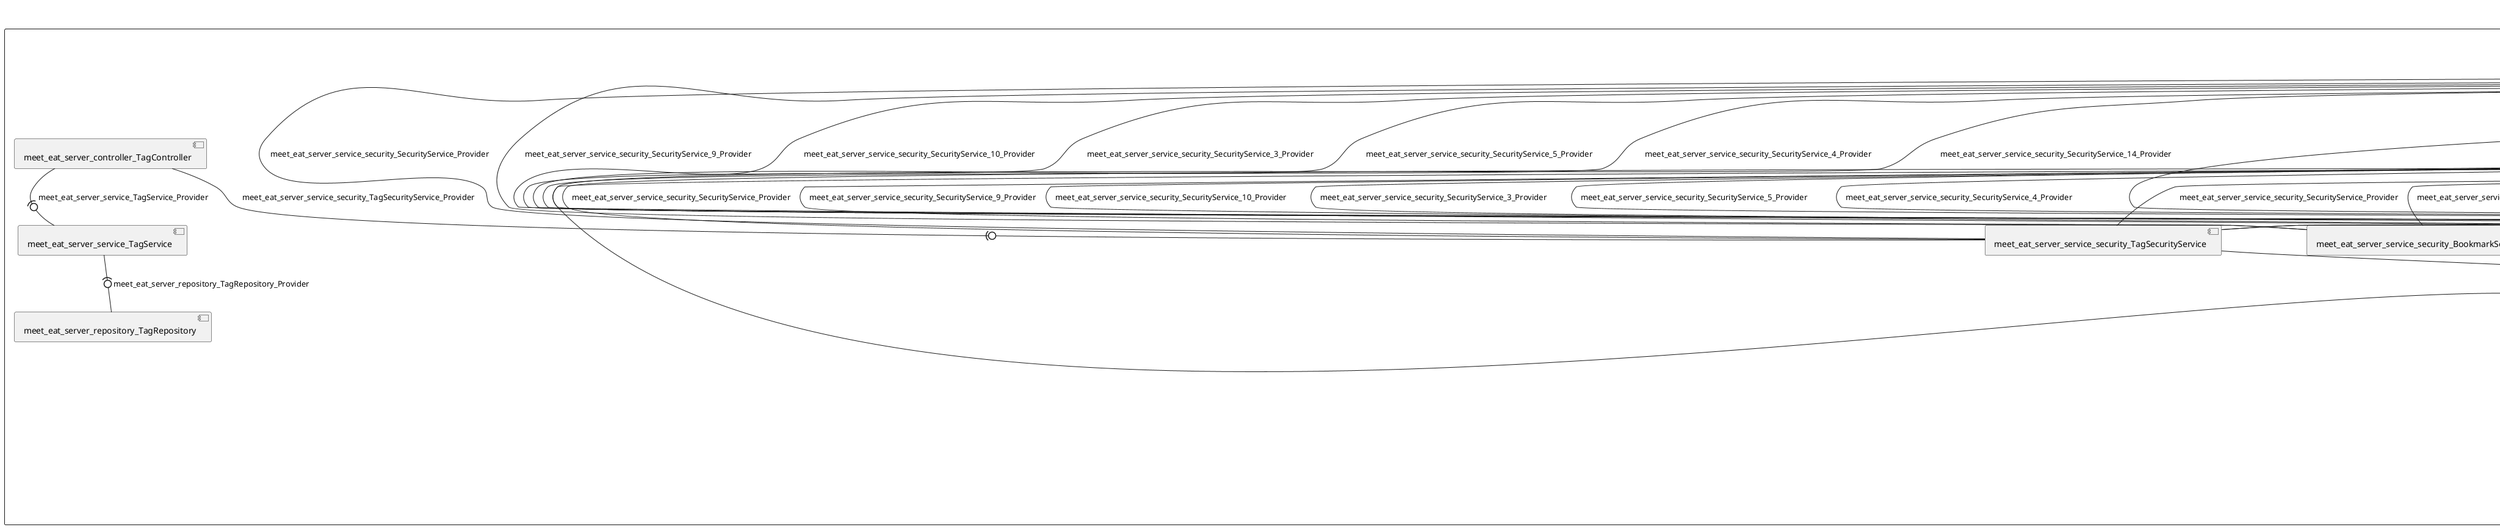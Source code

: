 @startuml
skinparam fixCircleLabelOverlapping true
skinparam componentStyle uml2
rectangle System {
[meet_eat_server_controller_BookmarkController] [[meet-eat-meet-eat-server.repository#_MWLlcxfhEe-4qvgP58SUZQ]]
[meet_eat_server_controller_OfferController] [[meet-eat-meet-eat-server.repository#_MWLlcxfhEe-4qvgP58SUZQ]]
[meet_eat_server_controller_ParticipationController] [[meet-eat-meet-eat-server.repository#_MWLlcxfhEe-4qvgP58SUZQ]]
[meet_eat_server_controller_RatingController] [[meet-eat-meet-eat-server.repository#_MWLlcxfhEe-4qvgP58SUZQ]]
[meet_eat_server_controller_ReportController] [[meet-eat-meet-eat-server.repository#_MWLlcxfhEe-4qvgP58SUZQ]]
[meet_eat_server_controller_SubscriptionController] [[meet-eat-meet-eat-server.repository#_MWLlcxfhEe-4qvgP58SUZQ]]
[meet_eat_server_controller_TagController] [[meet-eat-meet-eat-server.repository#_MWLlcxfhEe-4qvgP58SUZQ]]
[meet_eat_server_controller_TokenController] [[meet-eat-meet-eat-server.repository#_MWLlcxfhEe-4qvgP58SUZQ]]
[meet_eat_server_controller_UserController] [[meet-eat-meet-eat-server.repository#_MWLlcxfhEe-4qvgP58SUZQ]]
[meet_eat_server_repository_BookmarkRepository] [[meet-eat-meet-eat-server.repository#_MWLlcxfhEe-4qvgP58SUZQ]]
[meet_eat_server_repository_OfferRepository] [[meet-eat-meet-eat-server.repository#_MWLlcxfhEe-4qvgP58SUZQ]]
[meet_eat_server_repository_ParticipationRepository] [[meet-eat-meet-eat-server.repository#_MWLlcxfhEe-4qvgP58SUZQ]]
[meet_eat_server_repository_RatingRepository] [[meet-eat-meet-eat-server.repository#_MWLlcxfhEe-4qvgP58SUZQ]]
[meet_eat_server_repository_ReportRepository] [[meet-eat-meet-eat-server.repository#_MWLlcxfhEe-4qvgP58SUZQ]]
[meet_eat_server_repository_SubscriptionRepository] [[meet-eat-meet-eat-server.repository#_MWLlcxfhEe-4qvgP58SUZQ]]
[meet_eat_server_repository_TagRepository] [[meet-eat-meet-eat-server.repository#_MWLlcxfhEe-4qvgP58SUZQ]]
[meet_eat_server_repository_TokenRepository] [[meet-eat-meet-eat-server.repository#_MWLlcxfhEe-4qvgP58SUZQ]]
[meet_eat_server_repository_UserRepository] [[meet-eat-meet-eat-server.repository#_MWLlcxfhEe-4qvgP58SUZQ]]
[meet_eat_server_service_BookmarkService] [[meet-eat-meet-eat-server.repository#_MWLlcxfhEe-4qvgP58SUZQ]]
[meet_eat_server_service_EmailService] [[meet-eat-meet-eat-server.repository#_MWLlcxfhEe-4qvgP58SUZQ]]
[meet_eat_server_service_JavaMailSender_Provider] [[meet-eat-meet-eat-server.repository#_MWLlcxfhEe-4qvgP58SUZQ]]
[meet_eat_server_service_OfferService] [[meet-eat-meet-eat-server.repository#_MWLlcxfhEe-4qvgP58SUZQ]]
[meet_eat_server_service_ParticipationService] [[meet-eat-meet-eat-server.repository#_MWLlcxfhEe-4qvgP58SUZQ]]
[meet_eat_server_service_RatingService] [[meet-eat-meet-eat-server.repository#_MWLlcxfhEe-4qvgP58SUZQ]]
[meet_eat_server_service_ReportService] [[meet-eat-meet-eat-server.repository#_MWLlcxfhEe-4qvgP58SUZQ]]
[meet_eat_server_service_SubscriptionService] [[meet-eat-meet-eat-server.repository#_MWLlcxfhEe-4qvgP58SUZQ]]
[meet_eat_server_service_TagService] [[meet-eat-meet-eat-server.repository#_MWLlcxfhEe-4qvgP58SUZQ]]
[meet_eat_server_service_TokenService] [[meet-eat-meet-eat-server.repository#_MWLlcxfhEe-4qvgP58SUZQ]]
[meet_eat_server_service_UserService] [[meet-eat-meet-eat-server.repository#_MWLlcxfhEe-4qvgP58SUZQ]]
[meet_eat_server_service_security_BookmarkSecurityService] [[meet-eat-meet-eat-server.repository#_MWLlcxfhEe-4qvgP58SUZQ]]
[meet_eat_server_service_security_OfferSecurityService] [[meet-eat-meet-eat-server.repository#_MWLlcxfhEe-4qvgP58SUZQ]]
[meet_eat_server_service_security_ParticipationSecurityService] [[meet-eat-meet-eat-server.repository#_MWLlcxfhEe-4qvgP58SUZQ]]
[meet_eat_server_service_security_RatingSecurityService] [[meet-eat-meet-eat-server.repository#_MWLlcxfhEe-4qvgP58SUZQ]]
[meet_eat_server_service_security_ReportSecurityService] [[meet-eat-meet-eat-server.repository#_MWLlcxfhEe-4qvgP58SUZQ]]
[meet_eat_server_service_security_SecurityService_11_Provider] [[meet-eat-meet-eat-server.repository#_MWLlcxfhEe-4qvgP58SUZQ]]
[meet_eat_server_service_security_SecurityService_12_Provider] [[meet-eat-meet-eat-server.repository#_MWLlcxfhEe-4qvgP58SUZQ]]
[meet_eat_server_service_security_SecurityService_6_Provider] [[meet-eat-meet-eat-server.repository#_MWLlcxfhEe-4qvgP58SUZQ]]
[meet_eat_server_service_security_SecurityService_7_Provider] [[meet-eat-meet-eat-server.repository#_MWLlcxfhEe-4qvgP58SUZQ]]
[meet_eat_server_service_security_SecurityService_8_Provider] [[meet-eat-meet-eat-server.repository#_MWLlcxfhEe-4qvgP58SUZQ]]
[meet_eat_server_service_security_SubscriptionSecurityService] [[meet-eat-meet-eat-server.repository#_MWLlcxfhEe-4qvgP58SUZQ]]
[meet_eat_server_service_security_TagSecurityService] [[meet-eat-meet-eat-server.repository#_MWLlcxfhEe-4qvgP58SUZQ]]
[meet_eat_server_service_security_TokenSecurityService] [[meet-eat-meet-eat-server.repository#_MWLlcxfhEe-4qvgP58SUZQ]]
[meet_eat_server_service_security_UserSecurityService] [[meet-eat-meet-eat-server.repository#_MWLlcxfhEe-4qvgP58SUZQ]]
[meet_eat_server_service_BookmarkService] -(0- [meet_eat_server_repository_BookmarkRepository] : meet_eat_server_repository_BookmarkRepository_Provider
[meet_eat_server_service_OfferService] -(0- [meet_eat_server_repository_OfferRepository] : meet_eat_server_repository_OfferRepository_Provider
[meet_eat_server_service_ParticipationService] -(0- [meet_eat_server_repository_ParticipationRepository] : meet_eat_server_repository_ParticipationRepository_Provider
[meet_eat_server_service_RatingService] -(0- [meet_eat_server_repository_RatingRepository] : meet_eat_server_repository_RatingRepository_Provider
[meet_eat_server_service_ReportService] -(0- [meet_eat_server_repository_ReportRepository] : meet_eat_server_repository_ReportRepository_Provider
[meet_eat_server_service_SubscriptionService] -(0- [meet_eat_server_repository_SubscriptionRepository] : meet_eat_server_repository_SubscriptionRepository_Provider
[meet_eat_server_service_TagService] -(0- [meet_eat_server_repository_TagRepository] : meet_eat_server_repository_TagRepository_Provider
[meet_eat_server_service_TokenService] -(0- [meet_eat_server_repository_TokenRepository] : meet_eat_server_repository_TokenRepository_Provider
[meet_eat_server_service_UserService] -(0- [meet_eat_server_repository_UserRepository] : meet_eat_server_repository_UserRepository_Provider
[meet_eat_server_service_UserService] -(0- [meet_eat_server_service_BookmarkService] : meet_eat_server_service_BookmarkService_Provider
[meet_eat_server_service_OfferService] -(0- [meet_eat_server_service_BookmarkService] : meet_eat_server_service_BookmarkService_Provider
[meet_eat_server_controller_BookmarkController] -(0- [meet_eat_server_service_BookmarkService] : meet_eat_server_service_BookmarkService_Provider
[meet_eat_server_service_UserService] -(0- [meet_eat_server_service_EmailService] : meet_eat_server_service_EmailService_Provider
[meet_eat_server_service_EmailService] -(0- [meet_eat_server_service_JavaMailSender_Provider] : meet_eat_server_service_JavaMailSender_Provider
[meet_eat_server_service_UserService] -(0- [meet_eat_server_service_OfferService] : meet_eat_server_service_OfferService_Provider
[meet_eat_server_service_ParticipationService] -(0- [meet_eat_server_service_OfferService] : meet_eat_server_service_OfferService_Provider
[meet_eat_server_controller_OfferController] -(0- [meet_eat_server_service_OfferService] : meet_eat_server_service_OfferService_Provider
[meet_eat_server_controller_ParticipationController] -(0- [meet_eat_server_service_ParticipationService] : meet_eat_server_service_ParticipationService_Provider
[meet_eat_server_service_OfferService] -(0- [meet_eat_server_service_ParticipationService] : meet_eat_server_service_ParticipationService_Provider
[meet_eat_server_service_UserService] -(0- [meet_eat_server_service_ParticipationService] : meet_eat_server_service_ParticipationService_Provider
[meet_eat_server_controller_RatingController] -(0- [meet_eat_server_service_RatingService] : meet_eat_server_service_RatingService_Provider
[meet_eat_server_service_OfferService] -(0- [meet_eat_server_service_RatingService] : meet_eat_server_service_RatingService_Provider
[meet_eat_server_service_UserService] -(0- [meet_eat_server_service_RatingService] : meet_eat_server_service_RatingService_Provider
[meet_eat_server_controller_ReportController] -(0- [meet_eat_server_service_ReportService] : meet_eat_server_service_ReportService_Provider
[meet_eat_server_service_OfferService] -(0- [meet_eat_server_service_ReportService] : meet_eat_server_service_ReportService_Provider
[meet_eat_server_service_UserService] -(0- [meet_eat_server_service_ReportService] : meet_eat_server_service_ReportService_Provider
[meet_eat_server_service_UserService] -(0- [meet_eat_server_service_SubscriptionService] : meet_eat_server_service_SubscriptionService_Provider
[meet_eat_server_controller_SubscriptionController] -(0- [meet_eat_server_service_SubscriptionService] : meet_eat_server_service_SubscriptionService_Provider
[meet_eat_server_service_OfferService] -(0- [meet_eat_server_service_SubscriptionService] : meet_eat_server_service_SubscriptionService_Provider
[meet_eat_server_controller_TagController] -(0- [meet_eat_server_service_TagService] : meet_eat_server_service_TagService_Provider
[meet_eat_server_service_UserService] -(0- [meet_eat_server_service_TokenService] : meet_eat_server_service_TokenService_Provider
[meet_eat_server_service_security_UserSecurityService] -(0- [meet_eat_server_service_TokenService] : meet_eat_server_service_TokenService_Provider
[meet_eat_server_service_security_BookmarkSecurityService] -(0- [meet_eat_server_service_TokenService] : meet_eat_server_service_TokenService_Provider
[meet_eat_server_service_security_SubscriptionSecurityService] -(0- [meet_eat_server_service_TokenService] : meet_eat_server_service_TokenService_Provider
[meet_eat_server_controller_TokenController] -(0- [meet_eat_server_service_TokenService] : meet_eat_server_service_TokenService_Provider
[meet_eat_server_service_security_RatingSecurityService] -(0- [meet_eat_server_service_TokenService] : meet_eat_server_service_TokenService_Provider
[meet_eat_server_service_security_OfferSecurityService] -(0- [meet_eat_server_service_TokenService] : meet_eat_server_service_TokenService_Provider
[meet_eat_server_service_security_TokenSecurityService] -(0- [meet_eat_server_service_TokenService] : meet_eat_server_service_TokenService_Provider
[meet_eat_server_service_security_TagSecurityService] -(0- [meet_eat_server_service_TokenService] : meet_eat_server_service_TokenService_Provider
[meet_eat_server_service_security_ReportSecurityService] -(0- [meet_eat_server_service_TokenService] : meet_eat_server_service_TokenService_Provider
[meet_eat_server_service_security_ParticipationSecurityService] -(0- [meet_eat_server_service_TokenService] : meet_eat_server_service_TokenService_Provider
[meet_eat_server_service_SubscriptionService] -(0- [meet_eat_server_service_UserService] : meet_eat_server_service_UserService_Provider
[meet_eat_server_service_TokenService] -(0- [meet_eat_server_service_UserService] : meet_eat_server_service_UserService_Provider
[meet_eat_server_service_OfferService] -(0- [meet_eat_server_service_UserService] : meet_eat_server_service_UserService_Provider
[meet_eat_server_service_RatingService] -(0- [meet_eat_server_service_UserService] : meet_eat_server_service_UserService_Provider
[meet_eat_server_service_BookmarkService] -(0- [meet_eat_server_service_UserService] : meet_eat_server_service_UserService_Provider
[meet_eat_server_controller_UserController] -(0- [meet_eat_server_service_UserService] : meet_eat_server_service_UserService_Provider
[meet_eat_server_controller_OfferController] -(0- [meet_eat_server_service_security_OfferSecurityService] : meet_eat_server_service_security_OfferSecurityService_Provider
[meet_eat_server_controller_RatingController] -(0- [meet_eat_server_service_security_SubscriptionSecurityService] : meet_eat_server_service_security_SecurityService_10_Provider
[meet_eat_server_controller_SubscriptionController] -(0- [meet_eat_server_service_security_SubscriptionSecurityService] : meet_eat_server_service_security_SecurityService_10_Provider
[meet_eat_server_controller_ParticipationController] -(0- [meet_eat_server_service_security_SubscriptionSecurityService] : meet_eat_server_service_security_SecurityService_10_Provider
[meet_eat_server_controller_ReportController] -(0- [meet_eat_server_service_security_SubscriptionSecurityService] : meet_eat_server_service_security_SecurityService_10_Provider
[meet_eat_server_controller_BookmarkController] -(0- [meet_eat_server_service_security_SubscriptionSecurityService] : meet_eat_server_service_security_SecurityService_10_Provider
[meet_eat_server_controller_ReportController] -(0- [meet_eat_server_service_security_SecurityService_11_Provider] : meet_eat_server_service_security_SecurityService_11_Provider
[meet_eat_server_controller_ParticipationController] -(0- [meet_eat_server_service_security_SecurityService_11_Provider] : meet_eat_server_service_security_SecurityService_11_Provider
[meet_eat_server_controller_SubscriptionController] -(0- [meet_eat_server_service_security_SecurityService_11_Provider] : meet_eat_server_service_security_SecurityService_11_Provider
[meet_eat_server_controller_RatingController] -(0- [meet_eat_server_service_security_SecurityService_11_Provider] : meet_eat_server_service_security_SecurityService_11_Provider
[meet_eat_server_controller_BookmarkController] -(0- [meet_eat_server_service_security_SecurityService_11_Provider] : meet_eat_server_service_security_SecurityService_11_Provider
[meet_eat_server_controller_RatingController] -(0- [meet_eat_server_service_security_SecurityService_12_Provider] : meet_eat_server_service_security_SecurityService_12_Provider
[meet_eat_server_controller_SubscriptionController] -(0- [meet_eat_server_service_security_SecurityService_12_Provider] : meet_eat_server_service_security_SecurityService_12_Provider
[meet_eat_server_controller_ParticipationController] -(0- [meet_eat_server_service_security_SecurityService_12_Provider] : meet_eat_server_service_security_SecurityService_12_Provider
[meet_eat_server_controller_BookmarkController] -(0- [meet_eat_server_service_security_SecurityService_12_Provider] : meet_eat_server_service_security_SecurityService_12_Provider
[meet_eat_server_controller_ReportController] -(0- [meet_eat_server_service_security_SecurityService_12_Provider] : meet_eat_server_service_security_SecurityService_12_Provider
[meet_eat_server_controller_BookmarkController] -(0- [meet_eat_server_service_security_TokenSecurityService] : meet_eat_server_service_security_SecurityService_13_Provider
[meet_eat_server_controller_SubscriptionController] -(0- [meet_eat_server_service_security_TokenSecurityService] : meet_eat_server_service_security_SecurityService_13_Provider
[meet_eat_server_controller_ReportController] -(0- [meet_eat_server_service_security_TokenSecurityService] : meet_eat_server_service_security_SecurityService_13_Provider
[meet_eat_server_controller_ParticipationController] -(0- [meet_eat_server_service_security_TokenSecurityService] : meet_eat_server_service_security_SecurityService_13_Provider
[meet_eat_server_controller_RatingController] -(0- [meet_eat_server_service_security_TokenSecurityService] : meet_eat_server_service_security_SecurityService_13_Provider
[meet_eat_server_controller_BookmarkController] -(0- [meet_eat_server_service_security_UserSecurityService] : meet_eat_server_service_security_SecurityService_14_Provider
[meet_eat_server_controller_RatingController] -(0- [meet_eat_server_service_security_UserSecurityService] : meet_eat_server_service_security_SecurityService_14_Provider
[meet_eat_server_controller_ParticipationController] -(0- [meet_eat_server_service_security_UserSecurityService] : meet_eat_server_service_security_SecurityService_14_Provider
[meet_eat_server_controller_SubscriptionController] -(0- [meet_eat_server_service_security_UserSecurityService] : meet_eat_server_service_security_SecurityService_14_Provider
[meet_eat_server_controller_ReportController] -(0- [meet_eat_server_service_security_UserSecurityService] : meet_eat_server_service_security_SecurityService_14_Provider
[meet_eat_server_controller_SubscriptionController] -(0- [meet_eat_server_service_security_OfferSecurityService] : meet_eat_server_service_security_SecurityService_2_Provider
[meet_eat_server_controller_BookmarkController] -(0- [meet_eat_server_service_security_OfferSecurityService] : meet_eat_server_service_security_SecurityService_2_Provider
[meet_eat_server_controller_ReportController] -(0- [meet_eat_server_service_security_OfferSecurityService] : meet_eat_server_service_security_SecurityService_2_Provider
[meet_eat_server_controller_RatingController] -(0- [meet_eat_server_service_security_OfferSecurityService] : meet_eat_server_service_security_SecurityService_2_Provider
[meet_eat_server_controller_ParticipationController] -(0- [meet_eat_server_service_security_OfferSecurityService] : meet_eat_server_service_security_SecurityService_2_Provider
[meet_eat_server_controller_SubscriptionController] -(0- [meet_eat_server_service_security_ReportSecurityService] : meet_eat_server_service_security_SecurityService_3_Provider
[meet_eat_server_controller_ParticipationController] -(0- [meet_eat_server_service_security_ReportSecurityService] : meet_eat_server_service_security_SecurityService_3_Provider
[meet_eat_server_controller_BookmarkController] -(0- [meet_eat_server_service_security_ReportSecurityService] : meet_eat_server_service_security_SecurityService_3_Provider
[meet_eat_server_controller_ReportController] -(0- [meet_eat_server_service_security_ReportSecurityService] : meet_eat_server_service_security_SecurityService_3_Provider
[meet_eat_server_controller_RatingController] -(0- [meet_eat_server_service_security_ReportSecurityService] : meet_eat_server_service_security_SecurityService_3_Provider
[meet_eat_server_controller_ParticipationController] -(0- [meet_eat_server_service_security_ParticipationSecurityService] : meet_eat_server_service_security_SecurityService_4_Provider
[meet_eat_server_controller_ReportController] -(0- [meet_eat_server_service_security_ParticipationSecurityService] : meet_eat_server_service_security_SecurityService_4_Provider
[meet_eat_server_controller_SubscriptionController] -(0- [meet_eat_server_service_security_ParticipationSecurityService] : meet_eat_server_service_security_SecurityService_4_Provider
[meet_eat_server_controller_RatingController] -(0- [meet_eat_server_service_security_ParticipationSecurityService] : meet_eat_server_service_security_SecurityService_4_Provider
[meet_eat_server_controller_BookmarkController] -(0- [meet_eat_server_service_security_ParticipationSecurityService] : meet_eat_server_service_security_SecurityService_4_Provider
[meet_eat_server_controller_SubscriptionController] -(0- [meet_eat_server_service_security_RatingSecurityService] : meet_eat_server_service_security_SecurityService_5_Provider
[meet_eat_server_controller_ParticipationController] -(0- [meet_eat_server_service_security_RatingSecurityService] : meet_eat_server_service_security_SecurityService_5_Provider
[meet_eat_server_controller_ReportController] -(0- [meet_eat_server_service_security_RatingSecurityService] : meet_eat_server_service_security_SecurityService_5_Provider
[meet_eat_server_controller_BookmarkController] -(0- [meet_eat_server_service_security_RatingSecurityService] : meet_eat_server_service_security_SecurityService_5_Provider
[meet_eat_server_controller_RatingController] -(0- [meet_eat_server_service_security_RatingSecurityService] : meet_eat_server_service_security_SecurityService_5_Provider
[meet_eat_server_controller_ReportController] -(0- [meet_eat_server_service_security_SecurityService_6_Provider] : meet_eat_server_service_security_SecurityService_6_Provider
[meet_eat_server_controller_RatingController] -(0- [meet_eat_server_service_security_SecurityService_6_Provider] : meet_eat_server_service_security_SecurityService_6_Provider
[meet_eat_server_controller_BookmarkController] -(0- [meet_eat_server_service_security_SecurityService_6_Provider] : meet_eat_server_service_security_SecurityService_6_Provider
[meet_eat_server_controller_ParticipationController] -(0- [meet_eat_server_service_security_SecurityService_6_Provider] : meet_eat_server_service_security_SecurityService_6_Provider
[meet_eat_server_controller_SubscriptionController] -(0- [meet_eat_server_service_security_SecurityService_6_Provider] : meet_eat_server_service_security_SecurityService_6_Provider
[meet_eat_server_controller_ReportController] -(0- [meet_eat_server_service_security_SecurityService_7_Provider] : meet_eat_server_service_security_SecurityService_7_Provider
[meet_eat_server_controller_ParticipationController] -(0- [meet_eat_server_service_security_SecurityService_7_Provider] : meet_eat_server_service_security_SecurityService_7_Provider
[meet_eat_server_controller_SubscriptionController] -(0- [meet_eat_server_service_security_SecurityService_7_Provider] : meet_eat_server_service_security_SecurityService_7_Provider
[meet_eat_server_controller_RatingController] -(0- [meet_eat_server_service_security_SecurityService_7_Provider] : meet_eat_server_service_security_SecurityService_7_Provider
[meet_eat_server_controller_BookmarkController] -(0- [meet_eat_server_service_security_SecurityService_7_Provider] : meet_eat_server_service_security_SecurityService_7_Provider
[meet_eat_server_controller_SubscriptionController] -(0- [meet_eat_server_service_security_SecurityService_8_Provider] : meet_eat_server_service_security_SecurityService_8_Provider
[meet_eat_server_controller_ParticipationController] -(0- [meet_eat_server_service_security_SecurityService_8_Provider] : meet_eat_server_service_security_SecurityService_8_Provider
[meet_eat_server_controller_ReportController] -(0- [meet_eat_server_service_security_SecurityService_8_Provider] : meet_eat_server_service_security_SecurityService_8_Provider
[meet_eat_server_controller_RatingController] -(0- [meet_eat_server_service_security_SecurityService_8_Provider] : meet_eat_server_service_security_SecurityService_8_Provider
[meet_eat_server_controller_BookmarkController] -(0- [meet_eat_server_service_security_SecurityService_8_Provider] : meet_eat_server_service_security_SecurityService_8_Provider
[meet_eat_server_controller_ReportController] -(0- [meet_eat_server_service_security_BookmarkSecurityService] : meet_eat_server_service_security_SecurityService_9_Provider
[meet_eat_server_controller_ParticipationController] -(0- [meet_eat_server_service_security_BookmarkSecurityService] : meet_eat_server_service_security_SecurityService_9_Provider
[meet_eat_server_controller_SubscriptionController] -(0- [meet_eat_server_service_security_BookmarkSecurityService] : meet_eat_server_service_security_SecurityService_9_Provider
[meet_eat_server_controller_RatingController] -(0- [meet_eat_server_service_security_BookmarkSecurityService] : meet_eat_server_service_security_SecurityService_9_Provider
[meet_eat_server_controller_BookmarkController] -(0- [meet_eat_server_service_security_BookmarkSecurityService] : meet_eat_server_service_security_SecurityService_9_Provider
[meet_eat_server_controller_SubscriptionController] -(0- [meet_eat_server_service_security_UserSecurityService] : meet_eat_server_service_security_SecurityService_Provider
[meet_eat_server_controller_RatingController] -(0- [meet_eat_server_service_security_TagSecurityService] : meet_eat_server_service_security_SecurityService_Provider
[meet_eat_server_controller_SubscriptionController] -(0- [meet_eat_server_service_security_TagSecurityService] : meet_eat_server_service_security_SecurityService_Provider
[meet_eat_server_controller_BookmarkController] -(0- [meet_eat_server_service_security_TagSecurityService] : meet_eat_server_service_security_SecurityService_Provider
[meet_eat_server_controller_ParticipationController] -(0- [meet_eat_server_service_security_UserSecurityService] : meet_eat_server_service_security_SecurityService_Provider
[meet_eat_server_controller_ReportController] -(0- [meet_eat_server_service_security_UserSecurityService] : meet_eat_server_service_security_SecurityService_Provider
[meet_eat_server_controller_RatingController] -(0- [meet_eat_server_service_security_UserSecurityService] : meet_eat_server_service_security_SecurityService_Provider
[meet_eat_server_controller_BookmarkController] -(0- [meet_eat_server_service_security_UserSecurityService] : meet_eat_server_service_security_SecurityService_Provider
[meet_eat_server_controller_ReportController] -(0- [meet_eat_server_service_security_TagSecurityService] : meet_eat_server_service_security_SecurityService_Provider
[meet_eat_server_controller_ParticipationController] -(0- [meet_eat_server_service_security_TagSecurityService] : meet_eat_server_service_security_SecurityService_Provider
[meet_eat_server_controller_TagController] -(0- [meet_eat_server_service_security_TagSecurityService] : meet_eat_server_service_security_TagSecurityService_Provider
[meet_eat_server_controller_TokenController] -(0- [meet_eat_server_service_security_TokenSecurityService] : meet_eat_server_service_security_TokenSecurityService_Provider
[meet_eat_server_controller_UserController] -(0- [meet_eat_server_service_security_UserSecurityService] : meet_eat_server_service_security_UserSecurityService_Provider
}

@enduml
